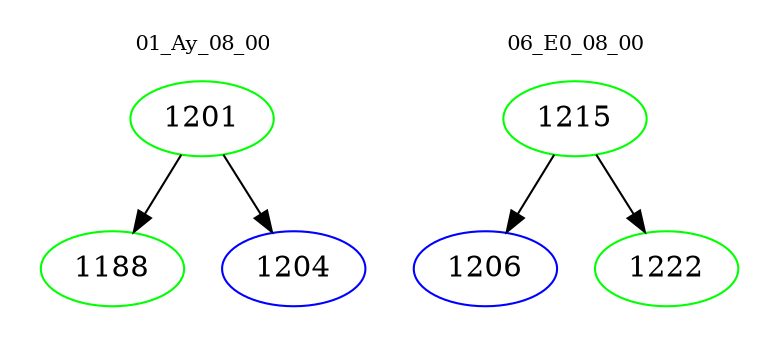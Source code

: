 digraph{
subgraph cluster_0 {
color = white
label = "01_Ay_08_00";
fontsize=10;
T0_1201 [label="1201", color="green"]
T0_1201 -> T0_1188 [color="black"]
T0_1188 [label="1188", color="green"]
T0_1201 -> T0_1204 [color="black"]
T0_1204 [label="1204", color="blue"]
}
subgraph cluster_1 {
color = white
label = "06_E0_08_00";
fontsize=10;
T1_1215 [label="1215", color="green"]
T1_1215 -> T1_1206 [color="black"]
T1_1206 [label="1206", color="blue"]
T1_1215 -> T1_1222 [color="black"]
T1_1222 [label="1222", color="green"]
}
}
